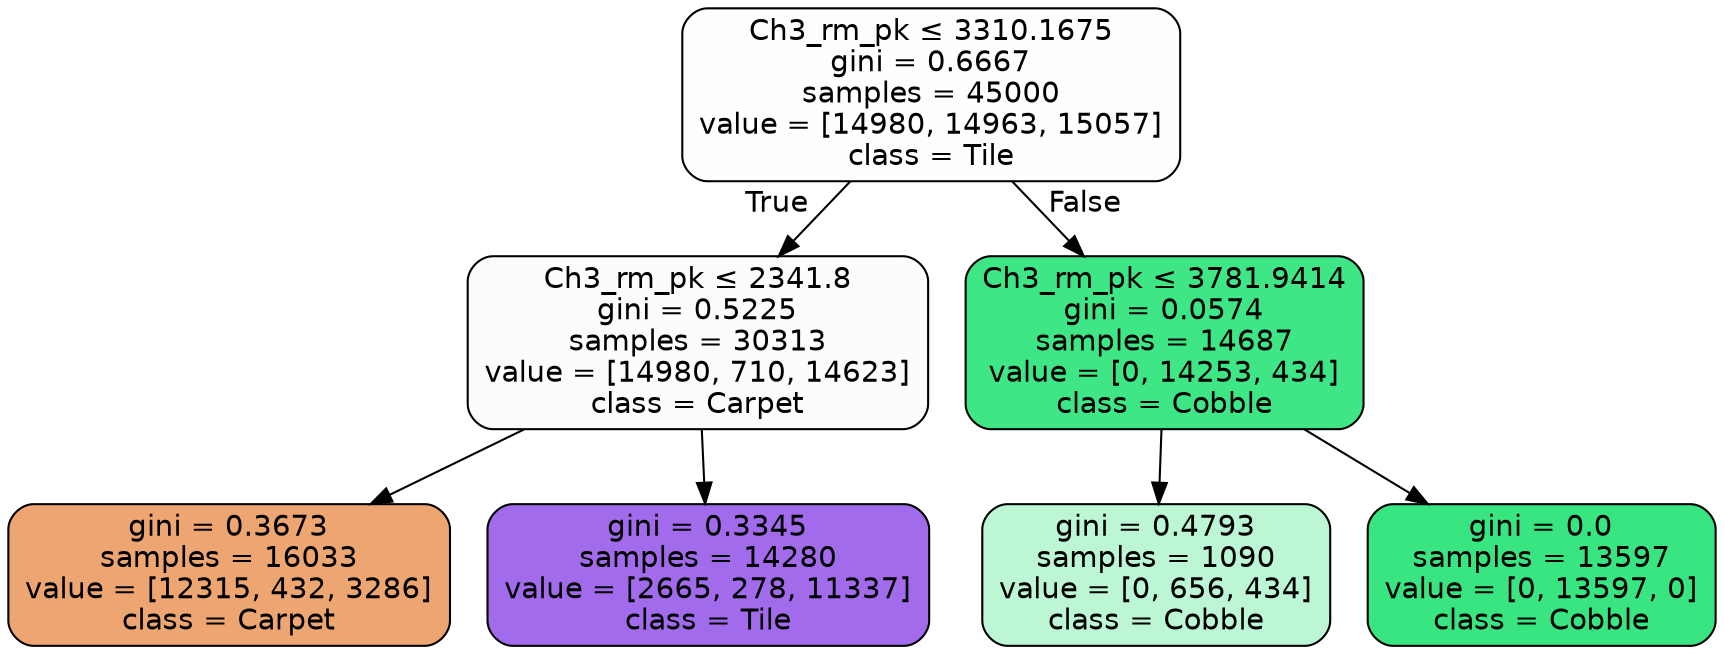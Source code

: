 digraph Tree {
node [shape=box, style="filled, rounded", color="black", fontname=helvetica] ;
edge [fontname=helvetica] ;
0 [label=<Ch3_rm_pk &le; 3310.1675<br/>gini = 0.6667<br/>samples = 45000<br/>value = [14980, 14963, 15057]<br/>class = Tile>, fillcolor="#8139e501"] ;
1 [label=<Ch3_rm_pk &le; 2341.8<br/>gini = 0.5225<br/>samples = 30313<br/>value = [14980, 710, 14623]<br/>class = Carpet>, fillcolor="#e5813906"] ;
0 -> 1 [labeldistance=2.5, labelangle=45, headlabel="True"] ;
2 [label=<gini = 0.3673<br/>samples = 16033<br/>value = [12315, 432, 3286]<br/>class = Carpet>, fillcolor="#e58139b5"] ;
1 -> 2 ;
3 [label=<gini = 0.3345<br/>samples = 14280<br/>value = [2665, 278, 11337]<br/>class = Tile>, fillcolor="#8139e5be"] ;
1 -> 3 ;
4 [label=<Ch3_rm_pk &le; 3781.9414<br/>gini = 0.0574<br/>samples = 14687<br/>value = [0, 14253, 434]<br/>class = Cobble>, fillcolor="#39e581f7"] ;
0 -> 4 [labeldistance=2.5, labelangle=-45, headlabel="False"] ;
5 [label=<gini = 0.4793<br/>samples = 1090<br/>value = [0, 656, 434]<br/>class = Cobble>, fillcolor="#39e58156"] ;
4 -> 5 ;
6 [label=<gini = 0.0<br/>samples = 13597<br/>value = [0, 13597, 0]<br/>class = Cobble>, fillcolor="#39e581ff"] ;
4 -> 6 ;
}